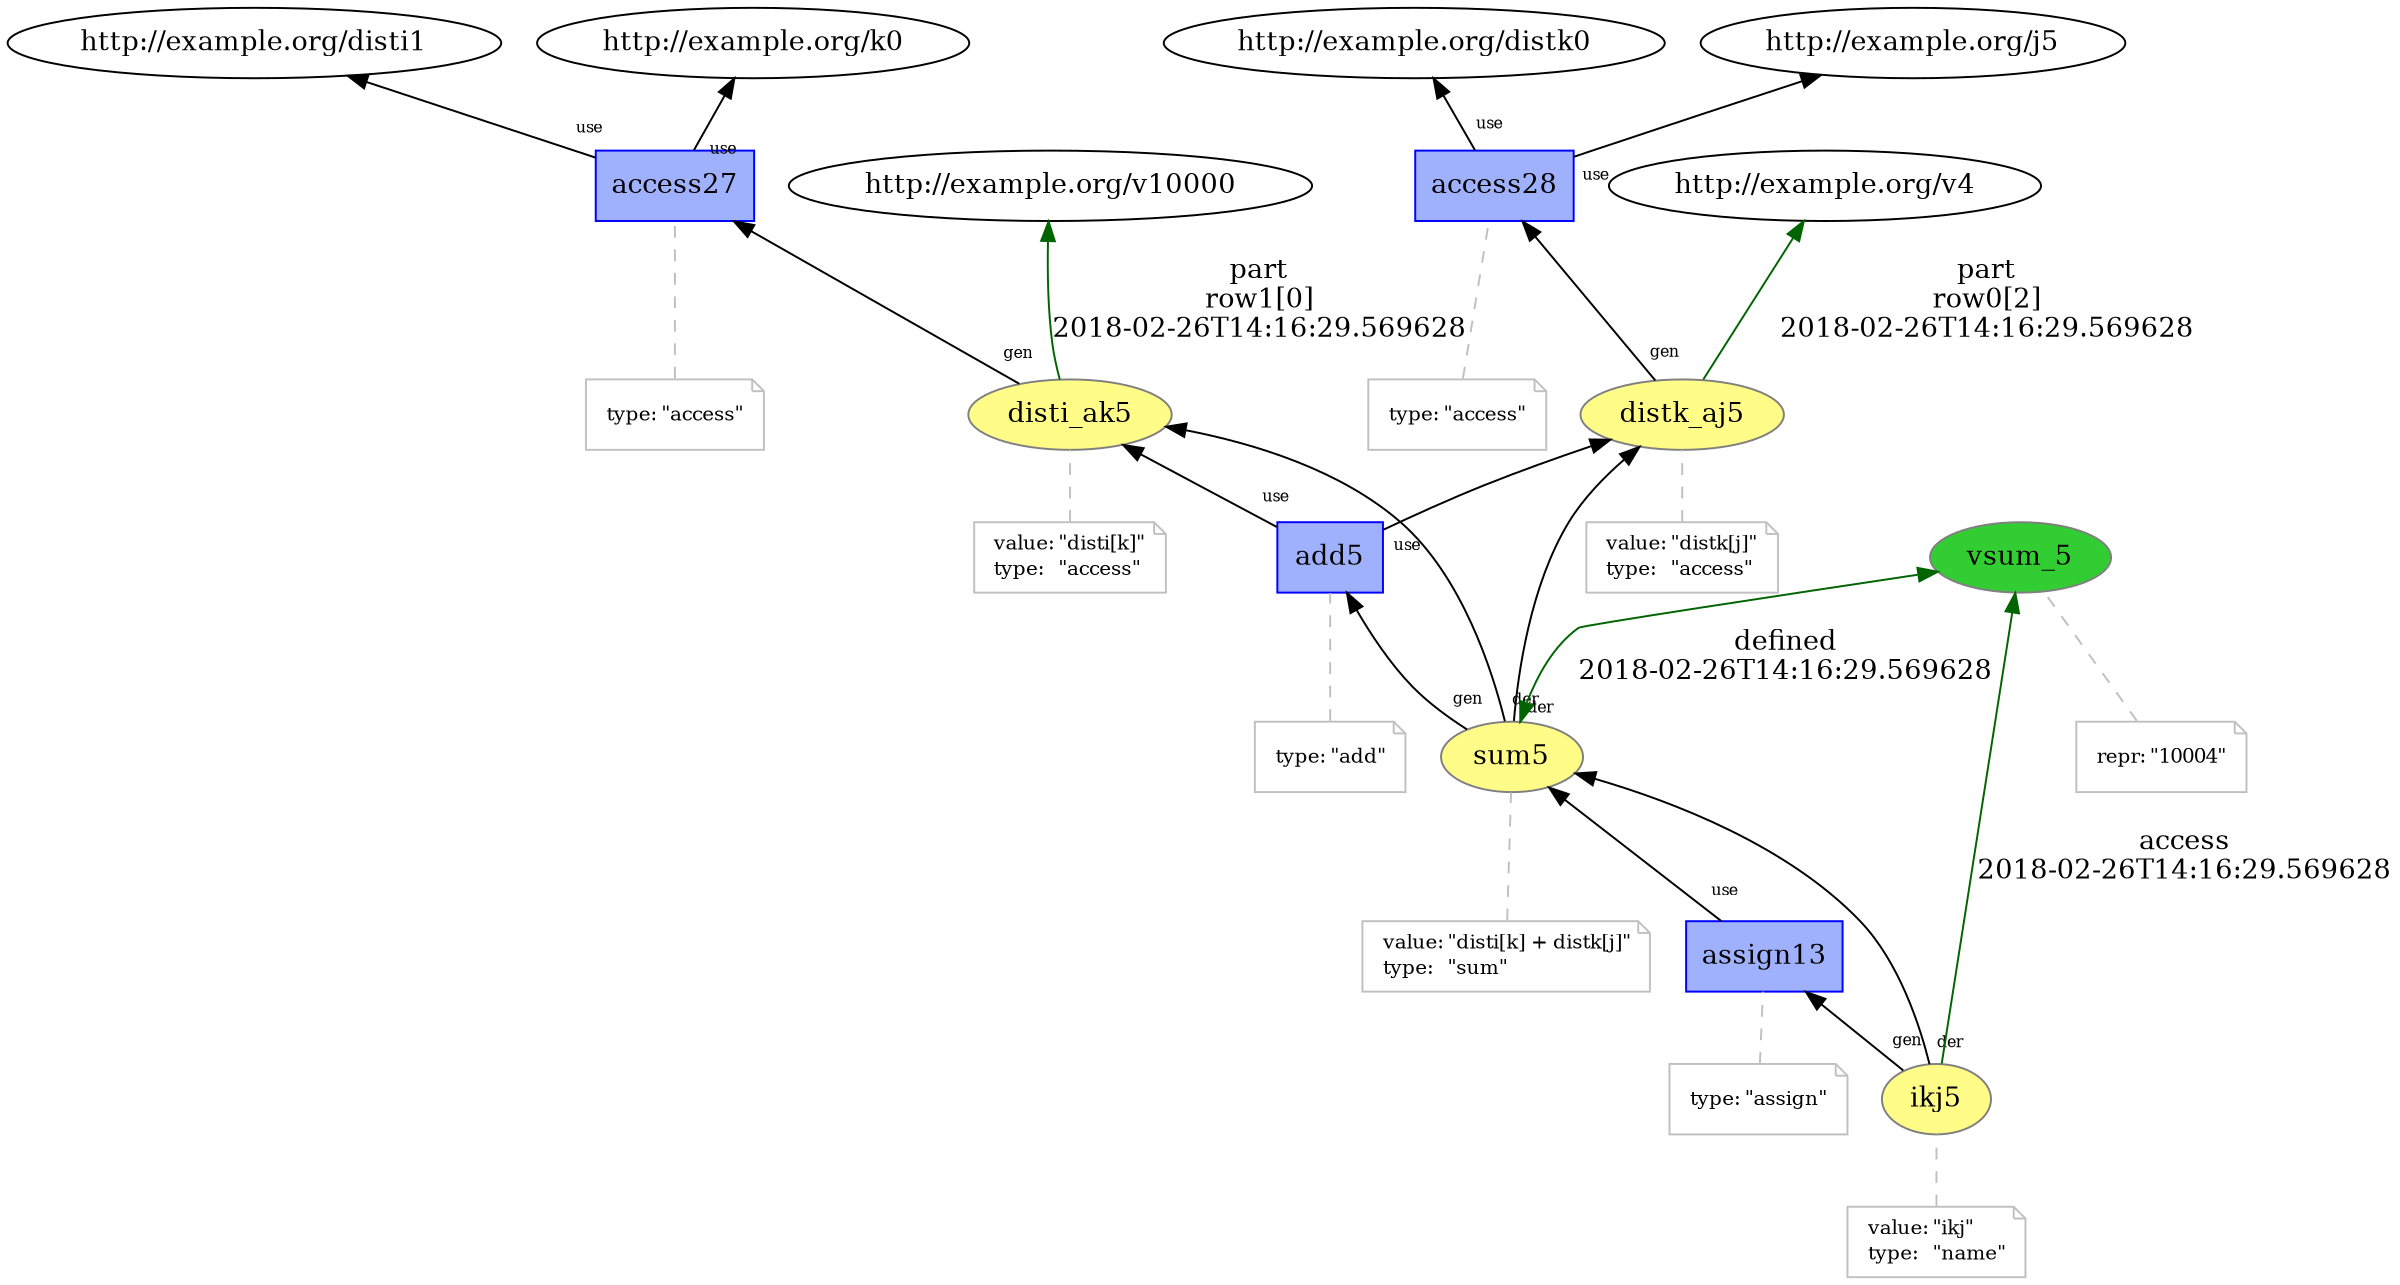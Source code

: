 digraph "PROV" { size="16,12"; rankdir="BT";
"http://example.org/disti_ak5" [fillcolor="#FFFC87",color="#808080",style="filled",label="disti_ak5",URL="http://example.org/disti_ak5"]
"-attrs0" [color="gray",shape="note",fontsize="10",fontcolor="black",label=<<TABLE cellpadding="0" border="0">
	<TR>
	    <TD align="left">value:</TD>
	    <TD align="left">&quot;disti[k]&quot;</TD>
	</TR>
	<TR>
	    <TD align="left">type:</TD>
	    <TD align="left">&quot;access&quot;</TD>
	</TR>
</TABLE>>]
"-attrs0" -> "http://example.org/disti_ak5" [color="gray",style="dashed",arrowhead="none"]
"http://example.org/disti_ak5" -> "http://example.org/v10000" [labelfontsize="8",labeldistance="1.5",color="darkgreen",labelangle="60.0",rotation="20",label="part
row1[0]
2018-02-26T14:16:29.569628"]
"http://example.org/access27" [fillcolor="#9FB1FC",color="#0000FF",shape="polygon",sides="4",style="filled",label="access27",URL="http://example.org/access27"]
"-attrs1" [color="gray",shape="note",fontsize="10",fontcolor="black",label=<<TABLE cellpadding="0" border="0">
	<TR>
	    <TD align="left">type:</TD>
	    <TD align="left">&quot;access&quot;</TD>
	</TR>
</TABLE>>]
"-attrs1" -> "http://example.org/access27" [color="gray",style="dashed",arrowhead="none"]
"http://example.org/access27" -> "http://example.org/disti1" [labelfontsize="8",labeldistance="1.5",labelangle="60.0",rotation="20",taillabel="use"]
"http://example.org/access27" -> "http://example.org/k0" [labelfontsize="8",labeldistance="1.5",labelangle="60.0",rotation="20",taillabel="use"]
"http://example.org/disti_ak5" -> "http://example.org/access27" [labelfontsize="8",labeldistance="1.5",labelangle="60.0",rotation="20",taillabel="gen"]
"http://example.org/distk_aj5" [fillcolor="#FFFC87",color="#808080",style="filled",label="distk_aj5",URL="http://example.org/distk_aj5"]
"-attrs2" [color="gray",shape="note",fontsize="10",fontcolor="black",label=<<TABLE cellpadding="0" border="0">
	<TR>
	    <TD align="left">value:</TD>
	    <TD align="left">&quot;distk[j]&quot;</TD>
	</TR>
	<TR>
	    <TD align="left">type:</TD>
	    <TD align="left">&quot;access&quot;</TD>
	</TR>
</TABLE>>]
"-attrs2" -> "http://example.org/distk_aj5" [color="gray",style="dashed",arrowhead="none"]
"http://example.org/distk_aj5" -> "http://example.org/v4" [labelfontsize="8",labeldistance="1.5",color="darkgreen",labelangle="60.0",rotation="20",label="part
row0[2]
2018-02-26T14:16:29.569628"]
"http://example.org/access28" [fillcolor="#9FB1FC",color="#0000FF",shape="polygon",sides="4",style="filled",label="access28",URL="http://example.org/access28"]
"-attrs3" [color="gray",shape="note",fontsize="10",fontcolor="black",label=<<TABLE cellpadding="0" border="0">
	<TR>
	    <TD align="left">type:</TD>
	    <TD align="left">&quot;access&quot;</TD>
	</TR>
</TABLE>>]
"-attrs3" -> "http://example.org/access28" [color="gray",style="dashed",arrowhead="none"]
"http://example.org/access28" -> "http://example.org/distk0" [labelfontsize="8",labeldistance="1.5",labelangle="60.0",rotation="20",taillabel="use"]
"http://example.org/access28" -> "http://example.org/j5" [labelfontsize="8",labeldistance="1.5",labelangle="60.0",rotation="20",taillabel="use"]
"http://example.org/distk_aj5" -> "http://example.org/access28" [labelfontsize="8",labeldistance="1.5",labelangle="60.0",rotation="20",taillabel="gen"]
"http://example.org/sum5" [fillcolor="#FFFC87",color="#808080",style="filled",label="sum5",URL="http://example.org/sum5"]
"-attrs4" [color="gray",shape="note",fontsize="10",fontcolor="black",label=<<TABLE cellpadding="0" border="0">
	<TR>
	    <TD align="left">value:</TD>
	    <TD align="left">&quot;disti[k] + distk[j]&quot;</TD>
	</TR>
	<TR>
	    <TD align="left">type:</TD>
	    <TD align="left">&quot;sum&quot;</TD>
	</TR>
</TABLE>>]
"-attrs4" -> "http://example.org/sum5" [color="gray",style="dashed",arrowhead="none"]
"http://example.org/vsum_5" [fillcolor="#32CD32",color="#808080",style="filled",label="vsum_5",URL="http://example.org/vsum_5"]
"-attrs5" [color="gray",shape="note",fontsize="10",fontcolor="black",label=<<TABLE cellpadding="0" border="0">
	<TR>
	    <TD align="left">repr:</TD>
	    <TD align="left">&quot;10004&quot;</TD>
	</TR>
</TABLE>>]
"-attrs5" -> "http://example.org/vsum_5" [color="gray",style="dashed",arrowhead="none"]
"http://example.org/sum5" -> "http://example.org/vsum_5" [labelfontsize="8",labeldistance="1.5",color="darkgreen",labelangle="60.0",rotation="20",label="defined
2018-02-26T14:16:29.569628",dir="both"]
"http://example.org/add5" [fillcolor="#9FB1FC",color="#0000FF",shape="polygon",sides="4",style="filled",label="add5",URL="http://example.org/add5"]
"-attrs6" [color="gray",shape="note",fontsize="10",fontcolor="black",label=<<TABLE cellpadding="0" border="0">
	<TR>
	    <TD align="left">type:</TD>
	    <TD align="left">&quot;add&quot;</TD>
	</TR>
</TABLE>>]
"-attrs6" -> "http://example.org/add5" [color="gray",style="dashed",arrowhead="none"]
"http://example.org/add5" -> "http://example.org/disti_ak5" [labelfontsize="8",labeldistance="1.5",labelangle="60.0",rotation="20",taillabel="use"]
"http://example.org/sum5" -> "http://example.org/disti_ak5" [labelfontsize="8",labeldistance="1.5",labelangle="60.0",rotation="20",taillabel="der"]
"http://example.org/add5" -> "http://example.org/distk_aj5" [labelfontsize="8",labeldistance="1.5",labelangle="60.0",rotation="20",taillabel="use"]
"http://example.org/sum5" -> "http://example.org/distk_aj5" [labelfontsize="8",labeldistance="1.5",labelangle="60.0",rotation="20",taillabel="der"]
"http://example.org/sum5" -> "http://example.org/add5" [labelfontsize="8",labeldistance="1.5",labelangle="60.0",rotation="20",taillabel="gen"]
"http://example.org/ikj5" [fillcolor="#FFFC87",color="#808080",style="filled",label="ikj5",URL="http://example.org/ikj5"]
"-attrs7" [color="gray",shape="note",fontsize="10",fontcolor="black",label=<<TABLE cellpadding="0" border="0">
	<TR>
	    <TD align="left">value:</TD>
	    <TD align="left">&quot;ikj&quot;</TD>
	</TR>
	<TR>
	    <TD align="left">type:</TD>
	    <TD align="left">&quot;name&quot;</TD>
	</TR>
</TABLE>>]
"-attrs7" -> "http://example.org/ikj5" [color="gray",style="dashed",arrowhead="none"]
"http://example.org/ikj5" -> "http://example.org/vsum_5" [labelfontsize="8",labeldistance="1.5",color="darkgreen",labelangle="60.0",rotation="20",label="access
2018-02-26T14:16:29.569628"]
"http://example.org/assign13" [fillcolor="#9FB1FC",color="#0000FF",shape="polygon",sides="4",style="filled",label="assign13",URL="http://example.org/assign13"]
"-attrs8" [color="gray",shape="note",fontsize="10",fontcolor="black",label=<<TABLE cellpadding="0" border="0">
	<TR>
	    <TD align="left">type:</TD>
	    <TD align="left">&quot;assign&quot;</TD>
	</TR>
</TABLE>>]
"-attrs8" -> "http://example.org/assign13" [color="gray",style="dashed",arrowhead="none"]
"http://example.org/assign13" -> "http://example.org/sum5" [labelfontsize="8",labeldistance="1.5",labelangle="60.0",rotation="20",taillabel="use"]
"http://example.org/ikj5" -> "http://example.org/sum5" [labelfontsize="8",labeldistance="1.5",labelangle="60.0",rotation="20",taillabel="der"]
"http://example.org/ikj5" -> "http://example.org/assign13" [labelfontsize="8",labeldistance="1.5",labelangle="60.0",rotation="20",taillabel="gen"]
}